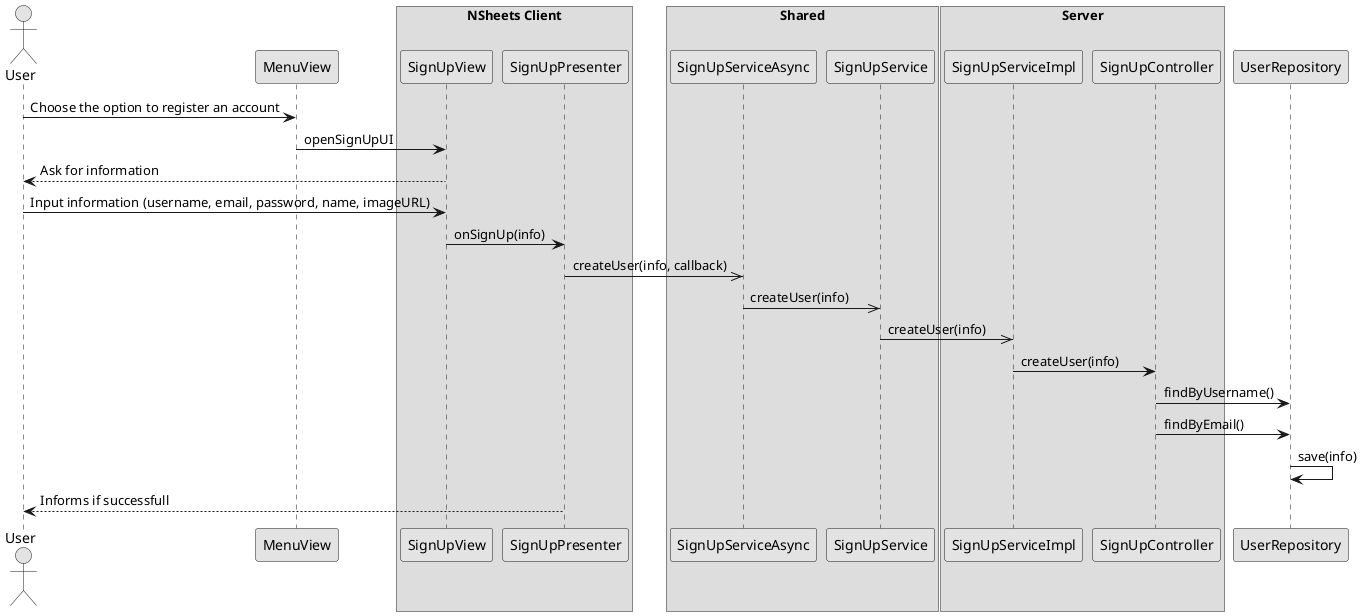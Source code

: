 @startuml
skinparam monochrome true
skinparam shadowing false

actor User
participant SignUpView
participant SignUpPresenter
participant SignUpController
participant SignUpService
participant SignUpServiceAsync
participant SignUpServiceImpl


User -> MenuView : Choose the option to register an account
MenuView -> SignUpView :openSignUpUI

box "NSheets Client"
participant SignUpView
participant SignUpPresenter

end box

SignUpView--> User : Ask for information
User -> SignUpView : Input information (username, email, password, name, imageURL)
box "Shared"
participant SignUpServiceAsync
participant SignUpService
end box

box "Server"
participant SignUpServiceImpl
participant SignUpController
end box

SignUpView -> SignUpPresenter : onSignUp(info)
SignUpPresenter ->> SignUpServiceAsync : createUser(info, callback)
SignUpServiceAsync ->> SignUpService :  createUser(info)
SignUpService ->> SignUpServiceImpl : createUser(info)
SignUpServiceImpl -> SignUpController : createUser(info)
SignUpController -> UserRepository : findByUsername()
SignUpController -> UserRepository : findByEmail()
UserRepository -> UserRepository : save(info)
SignUpPresenter --> User : Informs if successfull 







@enduml
